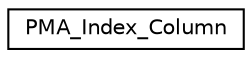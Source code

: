 digraph G
{
  edge [fontname="Helvetica",fontsize="10",labelfontname="Helvetica",labelfontsize="10"];
  node [fontname="Helvetica",fontsize="10",shape=record];
  rankdir="LR";
  Node1 [label="PMA_Index_Column",height=0.2,width=0.4,color="black", fillcolor="white", style="filled",URL="$classPMA__Index__Column.html"];
}
